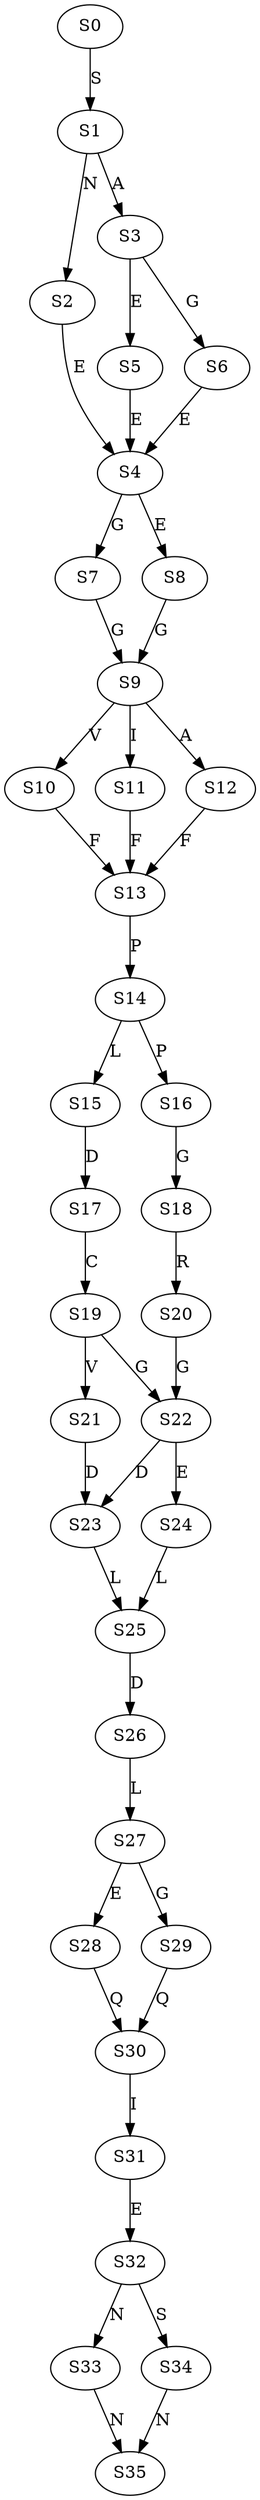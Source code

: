 strict digraph  {
	S0 -> S1 [ label = S ];
	S1 -> S2 [ label = N ];
	S1 -> S3 [ label = A ];
	S2 -> S4 [ label = E ];
	S3 -> S5 [ label = E ];
	S3 -> S6 [ label = G ];
	S4 -> S7 [ label = G ];
	S4 -> S8 [ label = E ];
	S5 -> S4 [ label = E ];
	S6 -> S4 [ label = E ];
	S7 -> S9 [ label = G ];
	S8 -> S9 [ label = G ];
	S9 -> S10 [ label = V ];
	S9 -> S11 [ label = I ];
	S9 -> S12 [ label = A ];
	S10 -> S13 [ label = F ];
	S11 -> S13 [ label = F ];
	S12 -> S13 [ label = F ];
	S13 -> S14 [ label = P ];
	S14 -> S15 [ label = L ];
	S14 -> S16 [ label = P ];
	S15 -> S17 [ label = D ];
	S16 -> S18 [ label = G ];
	S17 -> S19 [ label = C ];
	S18 -> S20 [ label = R ];
	S19 -> S21 [ label = V ];
	S19 -> S22 [ label = G ];
	S20 -> S22 [ label = G ];
	S21 -> S23 [ label = D ];
	S22 -> S23 [ label = D ];
	S22 -> S24 [ label = E ];
	S23 -> S25 [ label = L ];
	S24 -> S25 [ label = L ];
	S25 -> S26 [ label = D ];
	S26 -> S27 [ label = L ];
	S27 -> S28 [ label = E ];
	S27 -> S29 [ label = G ];
	S28 -> S30 [ label = Q ];
	S29 -> S30 [ label = Q ];
	S30 -> S31 [ label = I ];
	S31 -> S32 [ label = E ];
	S32 -> S33 [ label = N ];
	S32 -> S34 [ label = S ];
	S33 -> S35 [ label = N ];
	S34 -> S35 [ label = N ];
}
